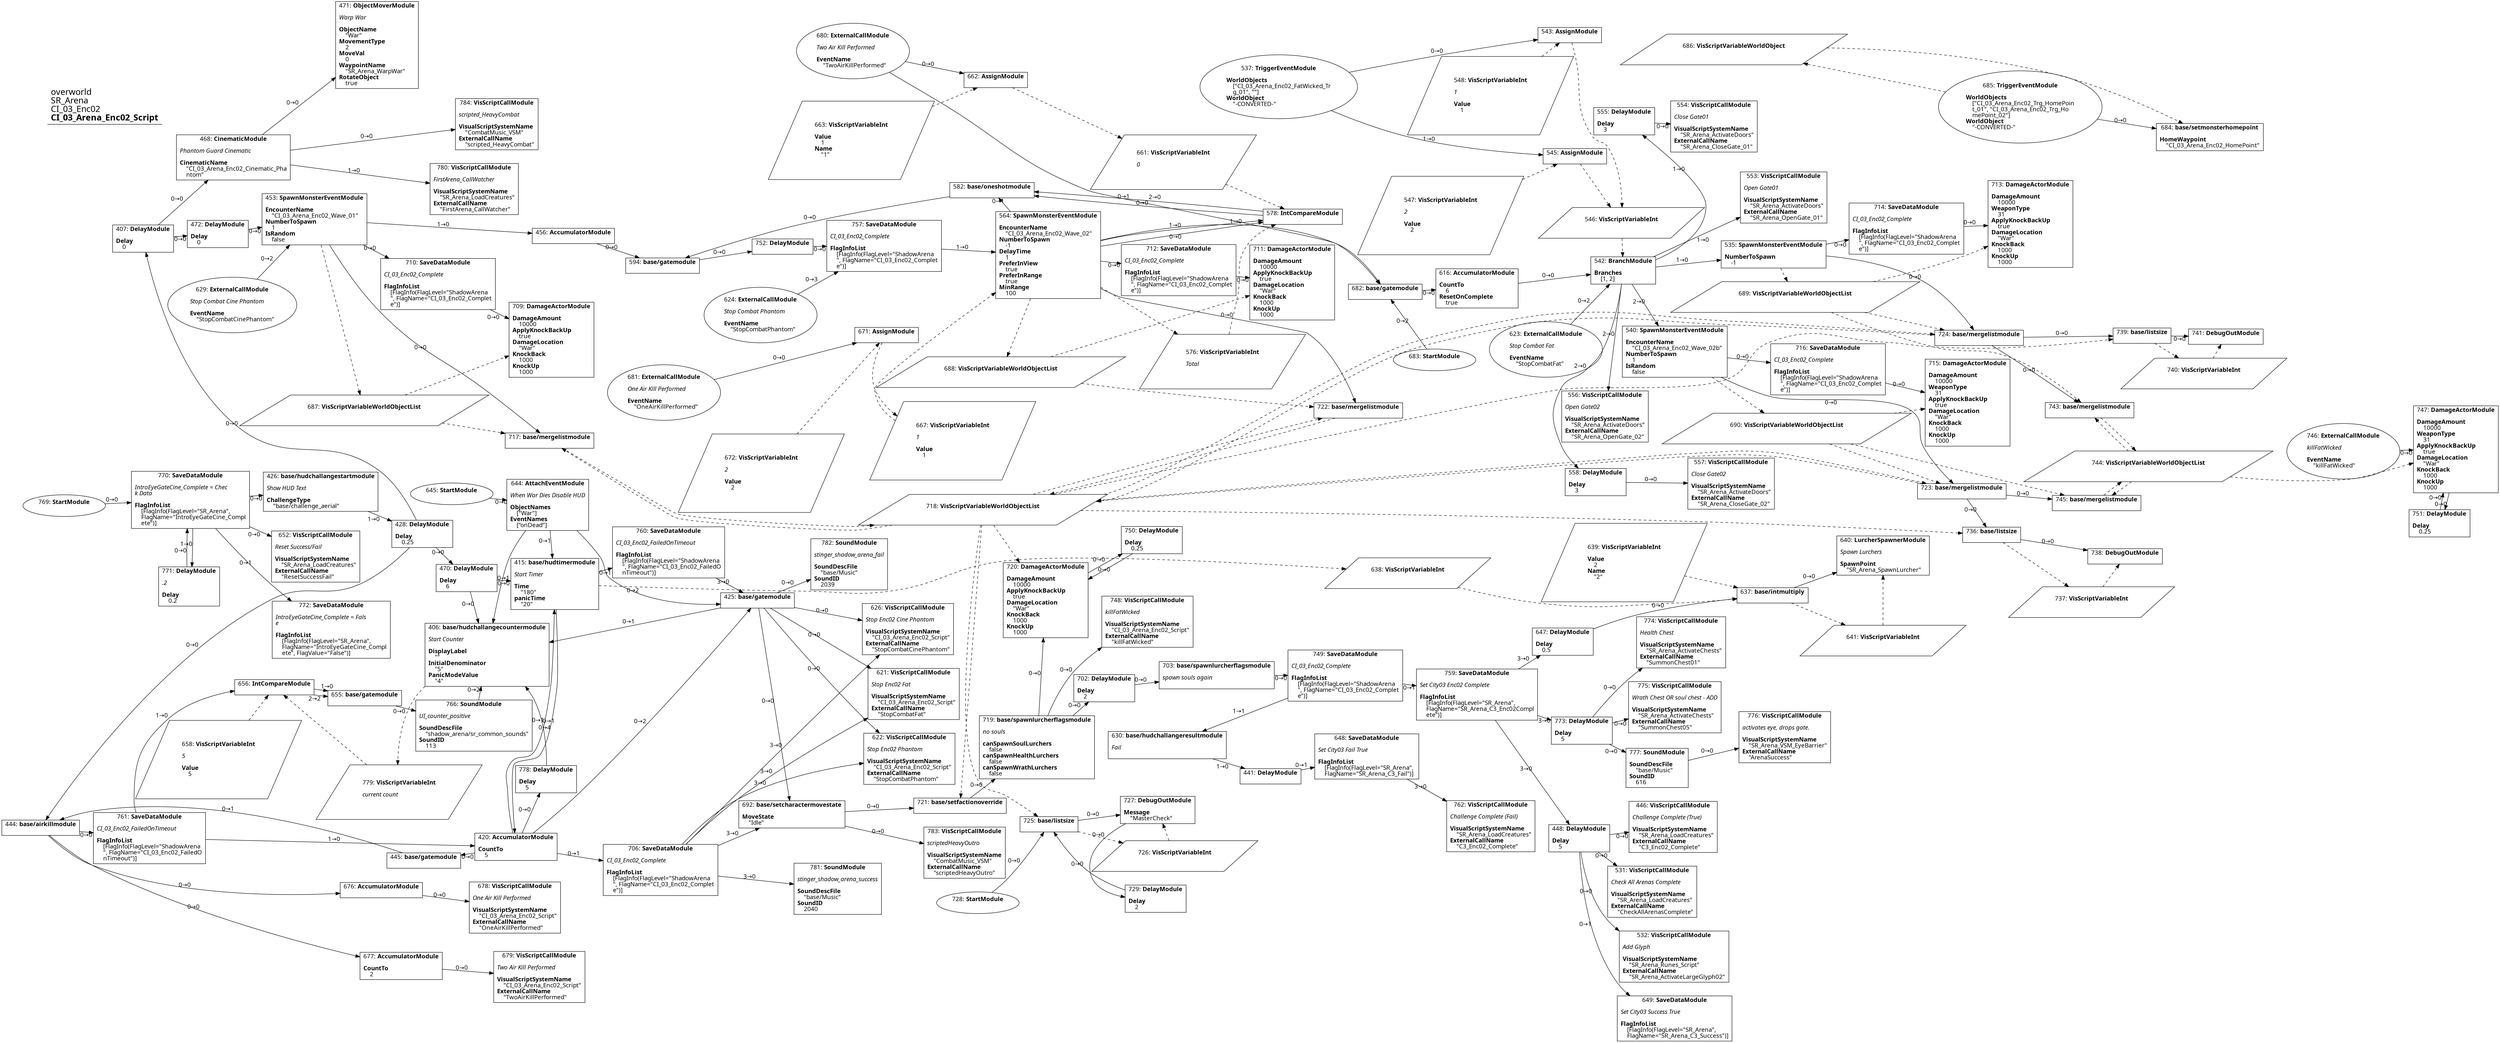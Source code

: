 digraph {
    layout = fdp;
    overlap = prism;
    sep = "+16";
    splines = spline;

    node [ shape = box ];

    graph [ fontname = "Segoe UI" ];
    node [ fontname = "Segoe UI" ];
    edge [ fontname = "Segoe UI" ];

    406 [ label = <406: <b>base/hudchallangecountermodule</b><br/><br/><i>Start Counter<br align="left"/></i><br align="left"/><b>DisplayLabel</b><br align="left"/>    &quot;&quot;<br align="left"/><b>InitialDenominator</b><br align="left"/>    &quot;5&quot;<br align="left"/><b>PanicModeValue</b><br align="left"/>    &quot;4&quot;<br align="left"/>> ];
    406 [ pos = "0.259,-2.6130002!" ];
    406 -> 779 [ style = dashed ];

    407 [ label = <407: <b>DelayModule</b><br/><br/><b>Delay</b><br align="left"/>    0<br align="left"/>> ];
    407 [ pos = "-0.065000005,-1.47!" ];
    407 -> 468 [ label = "0→0" ];
    407 -> 472 [ label = "0→0" ];

    415 [ label = <415: <b>base/hudtimermodule</b><br/><br/><i>Start Timer<br align="left"/></i><br align="left"/><b>Time</b><br align="left"/>    &quot;180&quot;<br align="left"/><b>panicTime</b><br align="left"/>    &quot;20&quot;<br align="left"/>> ];
    415 [ pos = "0.614,-2.4870002!" ];
    415 -> 420 [ label = "0→4" ];
    415 -> 760 [ label = "0→1" ];
    415 -> 638 [ style = dashed ];

    420 [ label = <420: <b>AccumulatorModule</b><br/><br/><b>CountTo</b><br align="left"/>    5<br align="left"/>> ];
    420 [ pos = "0.532,-3.1690001!" ];
    420 -> 445 [ label = "0→0" ];
    420 -> 425 [ label = "0→2" ];
    420 -> 415 [ label = "0→1" ];
    420 -> 706 [ label = "0→1" ];
    420 -> 778 [ label = "0→0" ];

    425 [ label = <425: <b>base/gatemodule</b><br/><br/>> ];
    425 [ pos = "1.2010001,-2.5100002!" ];
    425 -> 406 [ label = "0→1" ];
    425 -> 692 [ label = "0→0" ];
    425 -> 626 [ label = "0→0" ];
    425 -> 621 [ label = "0→0" ];
    425 -> 622 [ label = "0→0" ];
    425 -> 782 [ label = "0→0" ];

    426 [ label = <426: <b>base/hudchallangestartmodule</b><br/><br/><i>Show HUD Text<br align="left"/></i><br align="left"/><b>ChallengeType</b><br align="left"/>    &quot;base/challenge_aerial&quot;<br align="left"/>> ];
    426 [ pos = "-0.596,-2.4640002!" ];
    426 -> 428 [ label = "1→0" ];

    428 [ label = <428: <b>DelayModule</b><br/><br/><b>Delay</b><br align="left"/>    0.25<br align="left"/>> ];
    428 [ pos = "-0.26900002,-2.4870002!" ];
    428 -> 407 [ label = "0→0" ];
    428 -> 444 [ label = "0→0" ];
    428 -> 470 [ label = "0→0" ];

    441 [ label = <441: <b>DelayModule</b><br/><br/>> ];
    441 [ pos = "3.5060003,-3.091!" ];
    441 -> 648 [ label = "0→1" ];

    444 [ label = <444: <b>base/airkillmodule</b><br/><br/>> ];
    444 [ pos = "-0.896,-2.9940002!" ];
    444 -> 676 [ label = "0→0" ];
    444 -> 677 [ label = "0→0" ];
    444 -> 761 [ label = "0→0" ];

    445 [ label = <445: <b>base/gatemodule</b><br/><br/>> ];
    445 [ pos = "-0.177,-3.2760003!" ];
    445 -> 444 [ label = "0→1" ];

    446 [ label = <446: <b>VisScriptCallModule</b><br/><br/><i>Challenge Complete (True)<br align="left"/></i><br align="left"/><b>VisualScriptSystemName</b><br align="left"/>    &quot;SR_Arena_LoadCreatures&quot;<br align="left"/><b>ExternalCallName</b><br align="left"/>    &quot;C3_Enc02_Complete&quot;<br align="left"/>> ];
    446 [ pos = "4.4420004,-3.108!" ];

    448 [ label = <448: <b>DelayModule</b><br/><br/><b>Delay</b><br align="left"/>    5<br align="left"/>> ];
    448 [ pos = "4.1940002,-3.108!" ];
    448 -> 446 [ label = "0→0" ];
    448 -> 531 [ label = "0→0" ];
    448 -> 532 [ label = "0→0" ];
    448 -> 649 [ label = "0→1" ];

    453 [ label = <453: <b>SpawnMonsterEventModule</b><br/><br/><b>EncounterName</b><br align="left"/>    &quot;CI_03_Arena_Enc02_Wave_01&quot;<br align="left"/><b>NumberToSpawn</b><br align="left"/>    1<br align="left"/><b>IsRandom</b><br align="left"/>    false<br align="left"/>> ];
    453 [ pos = "0.314,-1.47!" ];
    453 -> 456 [ label = "1→0" ];
    453 -> 710 [ label = "0→0" ];
    453 -> 717 [ label = "0→0" ];
    453 -> 687 [ style = dashed ];

    456 [ label = <456: <b>AccumulatorModule</b><br/><br/>> ];
    456 [ pos = "0.86200005,-1.493!" ];
    456 -> 594 [ label = "0→0" ];

    468 [ label = <468: <b>CinematicModule</b><br/><br/><i>Phantom Guard Cinematic<br align="left"/></i><br align="left"/><b>CinematicName</b><br align="left"/>    &quot;CI_03_Arena_Enc02_Cinematic_Pha<br align="left"/>    ntom&quot;<br align="left"/>> ];
    468 [ pos = "0.142,-1.302!" ];
    468 -> 471 [ label = "0→0" ];
    468 -> 780 [ label = "1→0" ];
    468 -> 784 [ label = "0→0" ];

    470 [ label = <470: <b>DelayModule</b><br/><br/><b>Delay</b><br align="left"/>    6<br align="left"/>> ];
    470 [ pos = "0.052,-2.4870002!" ];
    470 -> 415 [ label = "0→0" ];
    470 -> 406 [ label = "0→0" ];

    471 [ label = <471: <b>ObjectMoverModule</b><br/><br/><i>Warp War<br align="left"/></i><br align="left"/><b>ObjectName</b><br align="left"/>    &quot;War&quot;<br align="left"/><b>MovementType</b><br align="left"/>    2<br align="left"/><b>MoveVal</b><br align="left"/>    0<br align="left"/><b>WaypointName</b><br align="left"/>    &quot;SR_Arena_WarpWar&quot;<br align="left"/><b>RotateObject</b><br align="left"/>    true<br align="left"/>> ];
    471 [ pos = "0.374,-1.169!" ];

    472 [ label = <472: <b>DelayModule</b><br/><br/><b>Delay</b><br align="left"/>    0<br align="left"/>> ];
    472 [ pos = "0.101,-1.47!" ];
    472 -> 453 [ label = "0→0" ];

    531 [ label = <531: <b>VisScriptCallModule</b><br/><br/><i>Check All Arenas Complete<br align="left"/></i><br align="left"/><b>VisualScriptSystemName</b><br align="left"/>    &quot;SR_Arena_LoadCreatures&quot;<br align="left"/><b>ExternalCallName</b><br align="left"/>    &quot;CheckAllArenasComplete&quot;<br align="left"/>> ];
    531 [ pos = "4.4420004,-3.1980002!" ];

    532 [ label = <532: <b>VisScriptCallModule</b><br/><br/><i>Add Glyph<br align="left"/></i><br align="left"/><b>VisualScriptSystemName</b><br align="left"/>    &quot;SR_Arena_Runes_Script&quot;<br align="left"/><b>ExternalCallName</b><br align="left"/>    &quot;SR_Arena_ActivateLargeGlyph02&quot;<br align="left"/>> ];
    532 [ pos = "4.4420004,-3.292!" ];

    535 [ label = <535: <b>SpawnMonsterEventModule</b><br/><br/><b>NumberToSpawn</b><br align="left"/>    -1<br align="left"/>> ];
    535 [ pos = "4.313,-1.258!" ];
    535 -> 714 [ label = "0→0" ];
    535 -> 724 [ label = "0→0" ];
    535 -> 689 [ style = dashed ];

    537 [ label = <537: <b>TriggerEventModule</b><br/><br/><b>WorldObjects</b><br align="left"/>    [&quot;CI_03_Arena_Enc02_FatWicked_Tr<br align="left"/>    g_01&quot;, &quot;&quot;]<br align="left"/><b>WorldObject</b><br align="left"/>    &quot;-CONVERTED-&quot;<br align="left"/>> ];
    537 [ shape = oval ]
    537 [ pos = "3.2760003,-1.07!" ];
    537 -> 543 [ label = "0→0" ];
    537 -> 545 [ label = "1→0" ];

    540 [ label = <540: <b>SpawnMonsterEventModule</b><br/><br/><b>EncounterName</b><br align="left"/>    &quot;CI_03_Arena_Enc02_Wave_02b&quot;<br align="left"/><b>NumberToSpawn</b><br align="left"/>    1<br align="left"/><b>IsRandom</b><br align="left"/>    false<br align="left"/>> ];
    540 [ pos = "4.3110003,-1.7110001!" ];
    540 -> 716 [ label = "0→0" ];
    540 -> 723 [ label = "0→0" ];
    540 -> 690 [ style = dashed ];

    542 [ label = <542: <b>BranchModule</b><br/><br/><b>Branches</b><br align="left"/>    [1, 2]<br align="left"/>> ];
    542 [ pos = "4.017,-1.5380001!" ];
    542 -> 556 [ label = "2→0" ];
    542 -> 558 [ label = "2→0" ];
    542 -> 540 [ label = "2→0" ];
    542 -> 555 [ label = "1→0" ];
    542 -> 553 [ label = "1→0" ];
    542 -> 535 [ label = "1→0" ];
    546 -> 542 [ style = dashed ];

    543 [ label = <543: <b>AssignModule</b><br/><br/>> ];
    543 [ pos = "3.676,-1.003!" ];
    543 -> 546 [ style = dashed ];
    548 -> 543 [ style = dashed ];

    545 [ label = <545: <b>AssignModule</b><br/><br/>> ];
    545 [ pos = "3.673,-1.205!" ];
    545 -> 546 [ style = dashed ];
    547 -> 545 [ style = dashed ];

    546 [ label = <546: <b>VisScriptVariableInt</b><br/><br/>> ];
    546 [ shape = parallelogram ]
    546 [ pos = "3.8560002,-1.302!" ];

    547 [ label = <547: <b>VisScriptVariableInt</b><br/><br/><i>2<br align="left"/></i><br align="left"/><b>Value</b><br align="left"/>    2<br align="left"/>> ];
    547 [ shape = parallelogram ]
    547 [ pos = "3.5590003,-1.302!" ];

    548 [ label = <548: <b>VisScriptVariableInt</b><br/><br/><i>1<br align="left"/></i><br align="left"/><b>Value</b><br align="left"/>    1<br align="left"/>> ];
    548 [ shape = parallelogram ]
    548 [ pos = "3.5570002,-1.1!" ];

    553 [ label = <553: <b>VisScriptCallModule</b><br/><br/><i>Open Gate01<br align="left"/></i><br align="left"/><b>VisualScriptSystemName</b><br align="left"/>    &quot;SR_Arena_ActivateDoors&quot;<br align="left"/><b>ExternalCallName</b><br align="left"/>    &quot;SR_Arena_OpenGate_01&quot;<br align="left"/>> ];
    553 [ pos = "4.3120003,-1.174!" ];

    554 [ label = <554: <b>VisScriptCallModule</b><br/><br/><i>Close Gate01<br align="left"/></i><br align="left"/><b>VisualScriptSystemName</b><br align="left"/>    &quot;SR_Arena_ActivateDoors&quot;<br align="left"/><b>ExternalCallName</b><br align="left"/>    &quot;SR_Arena_CloseGate_01&quot;<br align="left"/>> ];
    554 [ pos = "4.464,-0.975!" ];

    555 [ label = <555: <b>DelayModule</b><br/><br/><b>Delay</b><br align="left"/>    3<br align="left"/>> ];
    555 [ pos = "4.313,-0.975!" ];
    555 -> 554 [ label = "0→0" ];

    556 [ label = <556: <b>VisScriptCallModule</b><br/><br/><i>Open Gate02<br align="left"/></i><br align="left"/><b>VisualScriptSystemName</b><br align="left"/>    &quot;SR_Arena_ActivateDoors&quot;<br align="left"/><b>ExternalCallName</b><br align="left"/>    &quot;SR_Arena_OpenGate_02&quot;<br align="left"/>> ];
    556 [ pos = "4.3120003,-1.9760001!" ];

    557 [ label = <557: <b>VisScriptCallModule</b><br/><br/><i>Close Gate02<br align="left"/></i><br align="left"/><b>VisualScriptSystemName</b><br align="left"/>    &quot;SR_Arena_ActivateDoors&quot;<br align="left"/><b>ExternalCallName</b><br align="left"/>    &quot;SR_Arena_CloseGate_02&quot;<br align="left"/>> ];
    557 [ pos = "4.4630003,-2.056!" ];

    558 [ label = <558: <b>DelayModule</b><br/><br/><b>Delay</b><br align="left"/>    3<br align="left"/>> ];
    558 [ pos = "4.3120003,-2.056!" ];
    558 -> 557 [ label = "0→0" ];

    564 [ label = <564: <b>SpawnMonsterEventModule</b><br/><br/><b>EncounterName</b><br align="left"/>    &quot;CI_03_Arena_Enc02_Wave_02&quot;<br align="left"/><b>NumberToSpawn</b><br align="left"/>    -1<br align="left"/><b>DelayTime</b><br align="left"/>    1<br align="left"/><b>PreferInView</b><br align="left"/>    true<br align="left"/><b>PreferInRange</b><br align="left"/>    true<br align="left"/><b>MinRange</b><br align="left"/>    100<br align="left"/>> ];
    564 [ pos = "1.991,-1.5150001!" ];
    564 -> 578 [ label = "1→0" ];
    564 -> 582 [ label = "0→1" ];
    564 -> 682 [ label = "1→0" ];
    564 -> 712 [ label = "0→0" ];
    564 -> 722 [ label = "0→0" ];
    564 -> 578 [ label = "0→0" ];
    564 -> 688 [ style = dashed ];
    564 -> 576 [ style = dashed ];
    667 -> 564 [ style = dashed ];

    576 [ label = <576: <b>VisScriptVariableInt</b><br/><br/><i>Total<br align="left"/></i><br align="left"/>> ];
    576 [ shape = parallelogram ]
    576 [ pos = "2.2480001,-1.7270001!" ];

    578 [ label = <578: <b>IntCompareModule</b><br/><br/>> ];
    578 [ pos = "2.4290001,-1.393!" ];
    578 -> 582 [ label = "0→0" ];
    578 -> 582 [ label = "2→0" ];
    576 -> 578 [ style = dashed ];
    661 -> 578 [ style = dashed ];

    582 [ label = <582: <b>base/oneshotmodule</b><br/><br/>> ];
    582 [ pos = "2,-1.3010001!" ];
    582 -> 594 [ label = "0→0" ];

    594 [ label = <594: <b>base/gatemodule</b><br/><br/>> ];
    594 [ pos = "1.3720001,-1.4920001!" ];
    594 -> 752 [ label = "0→0" ];

    616 [ label = <616: <b>AccumulatorModule</b><br/><br/><b>CountTo</b><br align="left"/>    6<br align="left"/><b>ResetOnComplete</b><br align="left"/>    true<br align="left"/>> ];
    616 [ pos = "3.5430002,-1.5380001!" ];
    616 -> 542 [ label = "0→0" ];

    621 [ label = <621: <b>VisScriptCallModule</b><br/><br/><i>Stop Enc02 Fat<br align="left"/></i><br align="left"/><b>VisualScriptSystemName</b><br align="left"/>    &quot;CI_03_Arena_Enc02_Script&quot;<br align="left"/><b>ExternalCallName</b><br align="left"/>    &quot;StopCombatFat&quot;<br align="left"/>> ];
    621 [ pos = "1.5430001,-2.7270002!" ];

    622 [ label = <622: <b>VisScriptCallModule</b><br/><br/><i>Stop Enc02 Phantom<br align="left"/></i><br align="left"/><b>VisualScriptSystemName</b><br align="left"/>    &quot;CI_03_Arena_Enc02_Script&quot;<br align="left"/><b>ExternalCallName</b><br align="left"/>    &quot;StopCombatPhantom&quot;<br align="left"/>> ];
    622 [ pos = "1.544,-2.809!" ];

    623 [ label = <623: <b>ExternalCallModule</b><br/><br/><i>Stop Combat Fat<br align="left"/></i><br align="left"/><b>EventName</b><br align="left"/>    &quot;StopCombatFat&quot;<br align="left"/>> ];
    623 [ shape = oval ]
    623 [ pos = "3.7630002,-1.641!" ];
    623 -> 542 [ label = "0→2" ];

    624 [ label = <624: <b>ExternalCallModule</b><br/><br/><i>Stop Combat Phantom<br align="left"/></i><br align="left"/><b>EventName</b><br align="left"/>    &quot;StopCombatPhantom&quot;<br align="left"/>> ];
    624 [ shape = oval ]
    624 [ pos = "1.514,-1.687!" ];
    624 -> 757 [ label = "0→3" ];

    626 [ label = <626: <b>VisScriptCallModule</b><br/><br/><i>Stop Enc02 Cine Phantom<br align="left"/></i><br align="left"/><b>VisualScriptSystemName</b><br align="left"/>    &quot;CI_03_Arena_Enc02_Script&quot;<br align="left"/><b>ExternalCallName</b><br align="left"/>    &quot;StopCombatCinePhantom&quot;<br align="left"/>> ];
    626 [ pos = "1.5450001,-2.6460001!" ];

    629 [ label = <629: <b>ExternalCallModule</b><br/><br/><i>Stop Combat Cine Phantom<br align="left"/></i><br align="left"/><b>EventName</b><br align="left"/>    &quot;StopCombatCinePhantom&quot;<br align="left"/>> ];
    629 [ shape = oval ]
    629 [ pos = "0.046000004,-1.6750001!" ];
    629 -> 453 [ label = "0→2" ];

    630 [ label = <630: <b>base/hudchallangeresultmodule</b><br/><br/><i>Fail<br align="left"/></i><br align="left"/>> ];
    630 [ pos = "3.193,-3.068!" ];
    630 -> 441 [ label = "1→0" ];

    637 [ label = <637: <b>base/intmultiply</b><br/><br/>> ];
    637 [ pos = "4.454,-2.5640001!" ];
    637 -> 640 [ label = "0→0" ];
    638 -> 637 [ style = dashed ];
    639 -> 637 [ style = dashed ];
    637 -> 641 [ style = dashed ];

    638 [ label = <638: <b>VisScriptVariableInt</b><br/><br/>> ];
    638 [ shape = parallelogram ]
    638 [ pos = "3.2770002,-2.615!" ];

    639 [ label = <639: <b>VisScriptVariableInt</b><br/><br/><b>Value</b><br align="left"/>    2<br align="left"/><b>Name</b><br align="left"/>    &quot;2&quot;<br align="left"/>> ];
    639 [ shape = parallelogram ]
    639 [ pos = "4.2850003,-2.561!" ];

    640 [ label = <640: <b>LurcherSpawnerModule</b><br/><br/><i>Spawn Lurchers<br align="left"/></i><br align="left"/><b>SpawnPoint</b><br align="left"/>    &quot;SR_Arena_SpawnLurcher&quot;<br align="left"/>> ];
    640 [ pos = "4.762,-2.5640001!" ];
    641 -> 640 [ style = dashed ];

    641 [ label = <641: <b>VisScriptVariableInt</b><br/><br/>> ];
    641 [ shape = parallelogram ]
    641 [ pos = "4.642,-2.7050002!" ];

    644 [ label = <644: <b>AttachEventModule</b><br/><br/><i>When War Dies Disable HUD<br align="left"/></i><br align="left"/><b>ObjectNames</b><br align="left"/>    [&quot;War&quot;]<br align="left"/><b>EventNames</b><br align="left"/>    [&quot;onDead&quot;]<br align="left"/>> ];
    644 [ pos = "0.404,-2.282!" ];
    644 -> 425 [ label = "0→2" ];
    644 -> 415 [ label = "0→1" ];
    644 -> 406 [ label = "0→1" ];

    645 [ label = <645: <b>StartModule</b><br/><br/>> ];
    645 [ shape = oval ]
    645 [ pos = "0.18400002,-2.282!" ];
    645 -> 644 [ label = "0→0" ];

    647 [ label = <647: <b>DelayModule</b><br/><br/><b>Delay</b><br align="left"/>    0.5<br align="left"/>> ];
    647 [ pos = "4.183,-2.687!" ];
    647 -> 637 [ label = "0→0" ];

    648 [ label = <648: <b>SaveDataModule</b><br/><br/><i>Set City03 Fail True<br align="left"/></i><br align="left"/><b>FlagInfoList</b><br align="left"/>    [FlagInfo(FlagLevel=&quot;SR_Arena&quot;, <br align="left"/>    FlagName=&quot;SR_Arena_C3_Fail&quot;)]<br align="left"/>> ];
    648 [ pos = "3.68,-3.068!" ];
    648 -> 762 [ label = "3→0" ];

    649 [ label = <649: <b>SaveDataModule</b><br/><br/><i>Set City03 Success True<br align="left"/></i><br align="left"/><b>FlagInfoList</b><br align="left"/>    [FlagInfo(FlagLevel=&quot;SR_Arena&quot;, <br align="left"/>    FlagName=&quot;SR_Arena_C3_Success&quot;)]<br align="left"/>> ];
    649 [ pos = "4.441,-3.3820002!" ];

    652 [ label = <652: <b>VisScriptCallModule</b><br/><br/><i>Reset Success/Fail<br align="left"/></i><br align="left"/><b>VisualScriptSystemName</b><br align="left"/>    &quot;SR_Arena_LoadCreatures&quot;<br align="left"/><b>ExternalCallName</b><br align="left"/>    &quot;ResetSuccessFail&quot;<br align="left"/>> ];
    652 [ pos = "-0.596,-2.575!" ];

    655 [ label = <655: <b>base/gatemodule</b><br/><br/>> ];
    655 [ pos = "-0.15200001,-2.762!" ];
    655 -> 766 [ label = "0→0" ];

    656 [ label = <656: <b>IntCompareModule</b><br/><br/>> ];
    656 [ pos = "-0.37500003,-2.7500002!" ];
    656 -> 655 [ label = "1→0" ];
    656 -> 655 [ label = "2→2" ];
    658 -> 656 [ style = dashed ];
    779 -> 656 [ style = dashed ];

    658 [ label = <658: <b>VisScriptVariableInt</b><br/><br/><i>5<br align="left"/></i><br align="left"/><b>Value</b><br align="left"/>    5<br align="left"/>> ];
    658 [ shape = parallelogram ]
    658 [ pos = "-0.57600003,-2.904!" ];

    661 [ label = <661: <b>VisScriptVariableInt</b><br/><br/><i>0<br align="left"/></i><br align="left"/>> ];
    661 [ shape = parallelogram ]
    661 [ pos = "2.2210002,-1.3290001!" ];

    662 [ label = <662: <b>AssignModule</b><br/><br/>> ];
    662 [ pos = "2.009,-1.138!" ];
    663 -> 662 [ style = dashed ];
    662 -> 661 [ style = dashed ];

    663 [ label = <663: <b>VisScriptVariableInt</b><br/><br/><b>Value</b><br align="left"/>    1<br align="left"/><b>Name</b><br align="left"/>    &quot;1&quot;<br align="left"/>> ];
    663 [ shape = parallelogram ]
    663 [ pos = "1.8490001,-1.235!" ];

    667 [ label = <667: <b>VisScriptVariableInt</b><br/><br/><i>1<br align="left"/></i><br align="left"/><b>Value</b><br align="left"/>    1<br align="left"/>> ];
    667 [ shape = parallelogram ]
    667 [ pos = "1.8310001,-1.889!" ];

    671 [ label = <671: <b>AssignModule</b><br/><br/>> ];
    671 [ pos = "1.6860001,-1.792!" ];
    672 -> 671 [ style = dashed ];
    671 -> 667 [ style = dashed ];

    672 [ label = <672: <b>VisScriptVariableInt</b><br/><br/><i>2<br align="left"/></i><br align="left"/><b>Value</b><br align="left"/>    2<br align="left"/>> ];
    672 [ shape = parallelogram ]
    672 [ pos = "1.5350001,-1.889!" ];

    676 [ label = <676: <b>AccumulatorModule</b><br/><br/>> ];
    676 [ pos = "-0.177,-3.43!" ];
    676 -> 678 [ label = "0→0" ];

    677 [ label = <677: <b>AccumulatorModule</b><br/><br/><b>CountTo</b><br align="left"/>    2<br align="left"/>> ];
    677 [ pos = "-0.17500001,-3.6260002!" ];
    677 -> 679 [ label = "0→0" ];

    678 [ label = <678: <b>VisScriptCallModule</b><br/><br/><i>One Air Kill Performed<br align="left"/></i><br align="left"/><b>VisualScriptSystemName</b><br align="left"/>    &quot;CI_03_Arena_Enc02_Script&quot;<br align="left"/><b>ExternalCallName</b><br align="left"/>    &quot;OneAirKillPerformed&quot;<br align="left"/>> ];
    678 [ pos = "0.054,-3.43!" ];

    679 [ label = <679: <b>VisScriptCallModule</b><br/><br/><i>Two Air Kill Performed<br align="left"/></i><br align="left"/><b>VisualScriptSystemName</b><br align="left"/>    &quot;CI_03_Arena_Enc02_Script&quot;<br align="left"/><b>ExternalCallName</b><br align="left"/>    &quot;TwoAirKillPerformed&quot;<br align="left"/>> ];
    679 [ pos = "0.054,-3.6260002!" ];

    680 [ label = <680: <b>ExternalCallModule</b><br/><br/><i>Two Air Kill Performed<br align="left"/></i><br align="left"/><b>EventName</b><br align="left"/>    &quot;TwoAirKillPerformed&quot;<br align="left"/>> ];
    680 [ shape = oval ]
    680 [ pos = "1.7960001,-0.9850001!" ];
    680 -> 682 [ label = "0→1" ];
    680 -> 662 [ label = "0→0" ];

    681 [ label = <681: <b>ExternalCallModule</b><br/><br/><i>One Air Kill Performed<br align="left"/></i><br align="left"/><b>EventName</b><br align="left"/>    &quot;OneAirKillPerformed&quot;<br align="left"/>> ];
    681 [ shape = oval ]
    681 [ pos = "1.4130001,-1.792!" ];
    681 -> 671 [ label = "0→0" ];

    682 [ label = <682: <b>base/gatemodule</b><br/><br/>> ];
    682 [ pos = "3.364,-1.5380001!" ];
    682 -> 616 [ label = "0→0" ];

    683 [ label = <683: <b>StartModule</b><br/><br/>> ];
    683 [ shape = oval ]
    683 [ pos = "3.1520002,-1.639!" ];
    683 -> 682 [ label = "0→2" ];

    684 [ label = <684: <b>base/setmonsterhomepoint</b><br/><br/><b>HomeWaypoint</b><br align="left"/>    &quot;CI_03_Arena_Enc02_HomePoint&quot;<br align="left"/>> ];
    684 [ pos = "5.5860004,-0.651!" ];
    686 -> 684 [ style = dashed ];

    685 [ label = <685: <b>TriggerEventModule</b><br/><br/><b>WorldObjects</b><br align="left"/>    [&quot;CI_03_Arena_Enc02_Trg_HomePoin<br align="left"/>    t_01&quot;, &quot;CI_03_Arena_Enc02_Trg_Ho<br align="left"/>    mePoint_02&quot;]<br align="left"/><b>WorldObject</b><br align="left"/>    &quot;-CONVERTED-&quot;<br align="left"/>> ];
    685 [ shape = oval ]
    685 [ pos = "5.103,-0.651!" ];
    685 -> 684 [ label = "0→0" ];
    685 -> 686 [ style = dashed ];

    686 [ label = <686: <b>VisScriptVariableWorldObject</b><br/><br/>> ];
    686 [ shape = parallelogram ]
    686 [ pos = "4.466,-0.85200006!" ];

    687 [ label = <687: <b>VisScriptVariableWorldObjectList</b><br/><br/>> ];
    687 [ shape = parallelogram ]
    687 [ pos = "0.33200002,-1.9420002!" ];

    688 [ label = <688: <b>VisScriptVariableWorldObjectList</b><br/><br/>> ];
    688 [ shape = parallelogram ]
    688 [ pos = "2.0470002,-1.7820001!" ];

    689 [ label = <689: <b>VisScriptVariableWorldObjectList</b><br/><br/>> ];
    689 [ shape = parallelogram ]
    689 [ pos = "4.5870004,-1.462!" ];

    690 [ label = <690: <b>VisScriptVariableWorldObjectList</b><br/><br/>> ];
    690 [ shape = parallelogram ]
    690 [ pos = "4.6140003,-1.9120001!" ];

    692 [ label = <692: <b>base/setcharactermovestate</b><br/><br/><b>MoveState</b><br align="left"/>    &quot;Idle&quot;<br align="left"/>> ];
    692 [ pos = "1.4350001,-2.9620001!" ];
    692 -> 721 [ label = "0→0" ];
    692 -> 783 [ label = "0→0" ];

    702 [ label = <702: <b>DelayModule</b><br/><br/><b>Delay</b><br align="left"/>    2<br align="left"/>> ];
    702 [ pos = "2.47,-2.9620001!" ];
    702 -> 703 [ label = "0→0" ];

    703 [ label = <703: <b>base/spawnlurcherflagsmodule</b><br/><br/><i>spawn souls again<br align="left"/></i><br align="left"/>> ];
    703 [ pos = "2.6710002,-2.9620001!" ];
    703 -> 749 [ label = "0→0" ];

    706 [ label = <706: <b>SaveDataModule</b><br/><br/><i>CI_03_Enc02_Complete<br align="left"/></i><br align="left"/><b>FlagInfoList</b><br align="left"/>    [FlagInfo(FlagLevel=&quot;ShadowArena<br align="left"/>    &quot;, FlagName=&quot;CI_03_Enc02_Complet<br align="left"/>    e&quot;)]<br align="left"/>> ];
    706 [ pos = "0.9480001,-3.1460001!" ];
    706 -> 626 [ label = "3→0" ];
    706 -> 621 [ label = "3→0" ];
    706 -> 622 [ label = "3→0" ];
    706 -> 692 [ label = "3→0" ];
    706 -> 781 [ label = "3→0" ];

    709 [ label = <709: <b>DamageActorModule</b><br/><br/><b>DamageAmount</b><br align="left"/>    10000<br align="left"/><b>ApplyKnockBackUp</b><br align="left"/>    true<br align="left"/><b>DamageLocation</b><br align="left"/>    &quot;War&quot;<br align="left"/><b>KnockBack</b><br align="left"/>    1000<br align="left"/><b>KnockUp</b><br align="left"/>    1000<br align="left"/>> ];
    709 [ pos = "0.874,-1.7090001!" ];
    687 -> 709 [ style = dashed ];

    710 [ label = <710: <b>SaveDataModule</b><br/><br/><i>CI_03_Enc02_Complete<br align="left"/></i><br align="left"/><b>FlagInfoList</b><br align="left"/>    [FlagInfo(FlagLevel=&quot;ShadowArena<br align="left"/>    &quot;, FlagName=&quot;CI_03_Enc02_Complet<br align="left"/>    e&quot;)]<br align="left"/>> ];
    710 [ pos = "0.65500003,-1.5990001!" ];
    710 -> 709 [ label = "0→0" ];

    711 [ label = <711: <b>DamageActorModule</b><br/><br/><b>DamageAmount</b><br align="left"/>    10000<br align="left"/><b>ApplyKnockBackUp</b><br align="left"/>    true<br align="left"/><b>DamageLocation</b><br align="left"/>    &quot;War&quot;<br align="left"/><b>KnockBack</b><br align="left"/>    1000<br align="left"/><b>KnockUp</b><br align="left"/>    1000<br align="left"/>> ];
    711 [ pos = "2.641,-1.5970001!" ];
    688 -> 711 [ style = dashed ];

    712 [ label = <712: <b>SaveDataModule</b><br/><br/><i>CI_03_Enc02_Complete<br align="left"/></i><br align="left"/><b>FlagInfoList</b><br align="left"/>    [FlagInfo(FlagLevel=&quot;ShadowArena<br align="left"/>    &quot;, FlagName=&quot;CI_03_Enc02_Complet<br align="left"/>    e&quot;)]<br align="left"/>> ];
    712 [ pos = "2.437,-1.5970001!" ];
    712 -> 711 [ label = "0→0" ];

    713 [ label = <713: <b>DamageActorModule</b><br/><br/><b>DamageAmount</b><br align="left"/>    10000<br align="left"/><b>WeaponType</b><br align="left"/>    31<br align="left"/><b>ApplyKnockBackUp</b><br align="left"/>    true<br align="left"/><b>DamageLocation</b><br align="left"/>    &quot;War&quot;<br align="left"/><b>KnockBack</b><br align="left"/>    1000<br align="left"/><b>KnockUp</b><br align="left"/>    1000<br align="left"/>> ];
    713 [ pos = "4.861,-1.258!" ];
    689 -> 713 [ style = dashed ];

    714 [ label = <714: <b>SaveDataModule</b><br/><br/><i>CI_03_Enc02_Complete<br align="left"/></i><br align="left"/><b>FlagInfoList</b><br align="left"/>    [FlagInfo(FlagLevel=&quot;ShadowArena<br align="left"/>    &quot;, FlagName=&quot;CI_03_Enc02_Complet<br align="left"/>    e&quot;)]<br align="left"/>> ];
    714 [ pos = "4.6540003,-1.258!" ];
    714 -> 713 [ label = "0→0" ];

    715 [ label = <715: <b>DamageActorModule</b><br/><br/><b>DamageAmount</b><br align="left"/>    10000<br align="left"/><b>WeaponType</b><br align="left"/>    31<br align="left"/><b>ApplyKnockBackUp</b><br align="left"/>    true<br align="left"/><b>DamageLocation</b><br align="left"/>    &quot;War&quot;<br align="left"/><b>KnockBack</b><br align="left"/>    1000<br align="left"/><b>KnockUp</b><br align="left"/>    1000<br align="left"/>> ];
    715 [ pos = "4.861,-1.7110001!" ];
    690 -> 715 [ style = dashed ];

    716 [ label = <716: <b>SaveDataModule</b><br/><br/><i>CI_03_Enc02_Complete<br align="left"/></i><br align="left"/><b>FlagInfoList</b><br align="left"/>    [FlagInfo(FlagLevel=&quot;ShadowArena<br align="left"/>    &quot;, FlagName=&quot;CI_03_Enc02_Complet<br align="left"/>    e&quot;)]<br align="left"/>> ];
    716 [ pos = "4.6540003,-1.7110001!" ];
    716 -> 715 [ label = "0→0" ];

    717 [ label = <717: <b>base/mergelistmodule</b><br/><br/>> ];
    717 [ pos = "0.688,-1.8950001!" ];
    717 -> 718 [ style = dashed ];
    718 -> 717 [ style = dashed ];
    687 -> 717 [ style = dashed ];

    718 [ label = <718: <b>VisScriptVariableWorldObjectList</b><br/><br/>> ];
    718 [ shape = parallelogram ]
    718 [ pos = "1.7400001,-2.302!" ];

    719 [ label = <719: <b>base/spawnlurcherflagsmodule</b><br/><br/><i>no souls<br align="left"/></i><br align="left"/><b>canSpawnSoulLurchers</b><br align="left"/>    false<br align="left"/><b>canSpawnHealthLurchers</b><br align="left"/>    false<br align="left"/><b>canSpawnWrathLurchers</b><br align="left"/>    false<br align="left"/>> ];
    719 [ pos = "1.955,-2.9620001!" ];
    719 -> 720 [ label = "0→0" ];
    719 -> 702 [ label = "0→0" ];
    719 -> 748 [ label = "0→0" ];

    720 [ label = <720: <b>DamageActorModule</b><br/><br/><b>DamageAmount</b><br align="left"/>    10000<br align="left"/><b>ApplyKnockBackUp</b><br align="left"/>    true<br align="left"/><b>DamageLocation</b><br align="left"/>    &quot;War&quot;<br align="left"/><b>KnockBack</b><br align="left"/>    1000<br align="left"/><b>KnockUp</b><br align="left"/>    1000<br align="left"/>> ];
    720 [ pos = "2.21,-2.795!" ];
    720 -> 750 [ label = "0→0" ];
    718 -> 720 [ style = dashed ];

    721 [ label = <721: <b>base/setfactionoverride</b><br/><br/>> ];
    721 [ pos = "1.718,-2.9620001!" ];
    721 -> 719 [ label = "0→0" ];
    718 -> 721 [ style = dashed ];

    722 [ label = <722: <b>base/mergelistmodule</b><br/><br/>> ];
    722 [ pos = "2.4350002,-1.751!" ];
    722 -> 718 [ style = dashed ];
    718 -> 722 [ style = dashed ];
    688 -> 722 [ style = dashed ];

    723 [ label = <723: <b>base/mergelistmodule</b><br/><br/>> ];
    723 [ pos = "4.8650002,-1.94!" ];
    723 -> 736 [ label = "0→0" ];
    723 -> 745 [ label = "0→0" ];
    723 -> 718 [ style = dashed ];
    718 -> 723 [ style = dashed ];
    690 -> 723 [ style = dashed ];

    724 [ label = <724: <b>base/mergelistmodule</b><br/><br/>> ];
    724 [ pos = "4.8650002,-1.5350001!" ];
    724 -> 739 [ label = "0→0" ];
    724 -> 743 [ label = "0→0" ];
    724 -> 718 [ style = dashed ];
    718 -> 724 [ style = dashed ];
    689 -> 724 [ style = dashed ];

    725 [ label = <725: <b>base/listsize</b><br/><br/>> ];
    725 [ pos = "2.0300002,-3.1950002!" ];
    725 -> 727 [ label = "0→0" ];
    725 -> 726 [ style = dashed ];
    718 -> 725 [ style = dashed ];

    726 [ label = <726: <b>VisScriptVariableInt</b><br/><br/>> ];
    726 [ shape = parallelogram ]
    726 [ pos = "2.1650002,-3.301!" ];

    727 [ label = <727: <b>DebugOutModule</b><br/><br/><b>Message</b><br align="left"/>    &quot;MasterCheck&quot;<br align="left"/>> ];
    727 [ pos = "2.2810001,-3.1950002!" ];
    727 -> 729 [ label = "0→0" ];
    726 -> 727 [ style = dashed ];

    728 [ label = <728: <b>StartModule</b><br/><br/>> ];
    728 [ shape = oval ]
    728 [ pos = "1.7620001,-3.1950002!" ];
    728 -> 725 [ label = "0→0" ];

    729 [ label = <729: <b>DelayModule</b><br/><br/><b>Delay</b><br align="left"/>    2<br align="left"/>> ];
    729 [ pos = "2.15,-3.4210002!" ];
    729 -> 725 [ label = "0→0" ];

    736 [ label = <736: <b>base/listsize</b><br/><br/>> ];
    736 [ pos = "5.1330004,-2.0530002!" ];
    736 -> 738 [ label = "0→0" ];
    718 -> 736 [ style = dashed ];
    736 -> 737 [ style = dashed ];

    737 [ label = <737: <b>VisScriptVariableInt</b><br/><br/>> ];
    737 [ shape = parallelogram ]
    737 [ pos = "5.23,-2.173!" ];

    738 [ label = <738: <b>DebugOutModule</b><br/><br/>> ];
    738 [ pos = "5.2990003,-2.0530002!" ];
    737 -> 738 [ style = dashed ];

    739 [ label = <739: <b>base/listsize</b><br/><br/>> ];
    739 [ pos = "5.1320004,-1.276!" ];
    739 -> 741 [ label = "0→0" ];
    718 -> 739 [ style = dashed ];
    739 -> 740 [ style = dashed ];

    740 [ label = <740: <b>VisScriptVariableInt</b><br/><br/>> ];
    740 [ shape = parallelogram ]
    740 [ pos = "5.2240005,-1.393!" ];

    741 [ label = <741: <b>DebugOutModule</b><br/><br/>> ];
    741 [ pos = "5.295,-1.276!" ];
    740 -> 741 [ style = dashed ];

    743 [ label = <743: <b>base/mergelistmodule</b><br/><br/>> ];
    743 [ pos = "5.13,-1.47!" ];
    744 -> 743 [ style = dashed ];
    743 -> 744 [ style = dashed ];
    689 -> 743 [ style = dashed ];

    744 [ label = <744: <b>VisScriptVariableWorldObjectList</b><br/><br/>> ];
    744 [ shape = parallelogram ]
    744 [ pos = "5.142,-1.7270001!" ];

    745 [ label = <745: <b>base/mergelistmodule</b><br/><br/>> ];
    745 [ pos = "5.122,-1.8650001!" ];
    744 -> 745 [ style = dashed ];
    745 -> 744 [ style = dashed ];
    690 -> 745 [ style = dashed ];

    746 [ label = <746: <b>ExternalCallModule</b><br/><br/><i>killFatWicked<br align="left"/></i><br align="left"/><b>EventName</b><br align="left"/>    &quot;killFatWicked&quot;<br align="left"/>> ];
    746 [ shape = oval ]
    746 [ pos = "5.366,-1.6300001!" ];
    746 -> 747 [ label = "0→0" ];

    747 [ label = <747: <b>DamageActorModule</b><br/><br/><b>DamageAmount</b><br align="left"/>    10000<br align="left"/><b>WeaponType</b><br align="left"/>    31<br align="left"/><b>ApplyKnockBackUp</b><br align="left"/>    true<br align="left"/><b>DamageLocation</b><br align="left"/>    &quot;War&quot;<br align="left"/><b>KnockBack</b><br align="left"/>    1000<br align="left"/><b>KnockUp</b><br align="left"/>    1000<br align="left"/>> ];
    747 [ pos = "5.5810003,-1.6300001!" ];
    747 -> 751 [ label = "0→0" ];
    744 -> 747 [ style = dashed ];

    748 [ label = <748: <b>VisScriptCallModule</b><br/><br/><i>killFatWicked<br align="left"/></i><br align="left"/><b>VisualScriptSystemName</b><br align="left"/>    &quot;CI_03_Arena_Enc02_Script&quot;<br align="left"/><b>ExternalCallName</b><br align="left"/>    &quot;killFatWicked&quot;<br align="left"/>> ];
    748 [ pos = "2.47,-2.878!" ];

    749 [ label = <749: <b>SaveDataModule</b><br/><br/><i>CI_03_Enc02_Complete<br align="left"/></i><br align="left"/><b>FlagInfoList</b><br align="left"/>    [FlagInfo(FlagLevel=&quot;ShadowArena<br align="left"/>    &quot;, FlagName=&quot;CI_03_Enc02_Complet<br align="left"/>    e&quot;)]<br align="left"/>> ];
    749 [ pos = "2.9280002,-2.9620001!" ];
    749 -> 630 [ label = "1→1" ];
    749 -> 759 [ label = "0→1" ];

    750 [ label = <750: <b>DelayModule</b><br/><br/><b>Delay</b><br align="left"/>    0.25<br align="left"/>> ];
    750 [ pos = "2.22,-2.6120002!" ];
    750 -> 720 [ label = "0→0" ];

    751 [ label = <751: <b>DelayModule</b><br/><br/><b>Delay</b><br align="left"/>    0.25<br align="left"/>> ];
    751 [ pos = "5.5940003,-1.7990001!" ];
    751 -> 747 [ label = "0→0" ];

    752 [ label = <752: <b>DelayModule</b><br/><br/>> ];
    752 [ pos = "1.57,-1.4920001!" ];
    752 -> 757 [ label = "0→0" ];

    757 [ label = <757: <b>SaveDataModule</b><br/><br/><i>CI_03_Enc02_Complete<br align="left"/></i><br align="left"/><b>FlagInfoList</b><br align="left"/>    [FlagInfo(FlagLevel=&quot;ShadowArena<br align="left"/>    &quot;, FlagName=&quot;CI_03_Enc02_Complet<br align="left"/>    e&quot;)]<br align="left"/>> ];
    757 [ pos = "1.7630001,-1.4920001!" ];
    757 -> 564 [ label = "1→0" ];

    759 [ label = <759: <b>SaveDataModule</b><br/><br/><i>Set City03 Enc02 Complete<br align="left"/></i><br align="left"/><b>FlagInfoList</b><br align="left"/>    [FlagInfo(FlagLevel=&quot;SR_Arena&quot;, <br align="left"/>    FlagName=&quot;SR_Arena_C3_Enc02Compl<br align="left"/>    ete&quot;)]<br align="left"/>> ];
    759 [ pos = "3.5470002,-2.858!" ];
    759 -> 448 [ label = "3→0" ];
    759 -> 647 [ label = "3→0" ];
    759 -> 773 [ label = "3→0" ];

    760 [ label = <760: <b>SaveDataModule</b><br/><br/><i>CI_03_Enc02_FailedOnTimeout<br align="left"/></i><br align="left"/><b>FlagInfoList</b><br align="left"/>    [FlagInfo(FlagLevel=&quot;ShadowArena<br align="left"/>    &quot;, FlagName=&quot;CI_03_Enc02_FailedO<br align="left"/>    nTimeout&quot;)]<br align="left"/>> ];
    760 [ pos = "0.97,-2.4640002!" ];
    760 -> 425 [ label = "3→0" ];

    761 [ label = <761: <b>SaveDataModule</b><br/><br/><i>CI_03_Enc02_FailedOnTimeout<br align="left"/></i><br align="left"/><b>FlagInfoList</b><br align="left"/>    [FlagInfo(FlagLevel=&quot;ShadowArena<br align="left"/>    &quot;, FlagName=&quot;CI_03_Enc02_FailedO<br align="left"/>    nTimeout&quot;)]<br align="left"/>> ];
    761 [ pos = "-0.675,-2.9940002!" ];
    761 -> 420 [ label = "1→0" ];
    761 -> 656 [ label = "1→0" ];

    762 [ label = <762: <b>VisScriptCallModule</b><br/><br/><i>Challenge Complete (Fail)<br align="left"/></i><br align="left"/><b>VisualScriptSystemName</b><br align="left"/>    &quot;SR_Arena_LoadCreatures&quot;<br align="left"/><b>ExternalCallName</b><br align="left"/>    &quot;C3_Enc02_Complete&quot;<br align="left"/>> ];
    762 [ pos = "3.8810003,-3.114!" ];

    766 [ label = <766: <b>SoundModule</b><br/><br/><i>UI_counter_positive<br align="left"/></i><br align="left"/><b>SoundDescFile</b><br align="left"/>    &quot;shadow_arena/sr_common_sounds&quot;<br align="left"/><b>SoundID</b><br align="left"/>    113<br align="left"/>> ];
    766 [ pos = "0.027,-2.762!" ];
    766 -> 406 [ label = "0→2" ];

    769 [ label = <769: <b>StartModule</b><br/><br/>> ];
    769 [ shape = oval ]
    769 [ pos = "-1.156,-2.4640002!" ];
    769 -> 770 [ label = "0→0" ];

    770 [ label = <770: <b>SaveDataModule</b><br/><br/><i>IntroEyeGateCine_Complete = Chec<br align="left"/>k Data<br align="left"/></i><br align="left"/><b>FlagInfoList</b><br align="left"/>    [FlagInfo(FlagLevel=&quot;SR_Arena&quot;, <br align="left"/>    FlagName=&quot;IntroEyeGateCine_Compl<br align="left"/>    ete&quot;)]<br align="left"/>> ];
    770 [ pos = "-0.90000004,-2.4640002!" ];
    770 -> 771 [ label = "1→0" ];
    770 -> 772 [ label = "0→1" ];
    770 -> 426 [ label = "0→0" ];
    770 -> 652 [ label = "0→0" ];

    771 [ label = <771: <b>DelayModule</b><br/><br/><i>.2<br align="left"/></i><br align="left"/><b>Delay</b><br align="left"/>    0.2<br align="left"/>> ];
    771 [ pos = "-0.87900007,-2.611!" ];
    771 -> 770 [ label = "0→0" ];

    772 [ label = <772: <b>SaveDataModule</b><br/><br/><i>IntroEyeGateCine_Complete = Fals<br align="left"/>e<br align="left"/></i><br align="left"/><b>FlagInfoList</b><br align="left"/>    [FlagInfo(FlagLevel=&quot;SR_Arena&quot;, <br align="left"/>    FlagName=&quot;IntroEyeGateCine_Compl<br align="left"/>    ete&quot;, FlagValue=&quot;False&quot;)]<br align="left"/>> ];
    772 [ pos = "-0.59400004,-2.6550002!" ];

    773 [ label = <773: <b>DelayModule</b><br/><br/><b>Delay</b><br align="left"/>    5<br align="left"/>> ];
    773 [ pos = "4.1860003,-2.88!" ];
    773 -> 774 [ label = "0→0" ];
    773 -> 775 [ label = "0→0" ];
    773 -> 777 [ label = "0→0" ];

    774 [ label = <774: <b>VisScriptCallModule</b><br/><br/><i>Health Chest<br align="left"/></i><br align="left"/><b>VisualScriptSystemName</b><br align="left"/>    &quot;SR_Arena_ActivateChests&quot;<br align="left"/><b>ExternalCallName</b><br align="left"/>    &quot;SummonChest01&quot;<br align="left"/>> ];
    774 [ pos = "4.421,-2.798!" ];

    775 [ label = <775: <b>VisScriptCallModule</b><br/><br/><i>Wrath Chest OR soul chest - ADD<br align="left"/></i><br align="left"/><b>VisualScriptSystemName</b><br align="left"/>    &quot;SR_Arena_ActivateChests&quot;<br align="left"/><b>ExternalCallName</b><br align="left"/>    &quot;SummonChest05&quot;<br align="left"/>> ];
    775 [ pos = "4.421,-2.88!" ];

    776 [ label = <776: <b>VisScriptCallModule</b><br/><br/><i>activates eye, drops gate.<br align="left"/></i><br align="left"/><b>VisualScriptSystemName</b><br align="left"/>    &quot;SR_Arena_VSM_EyeBarrier&quot;<br align="left"/><b>ExternalCallName</b><br align="left"/>    &quot;ArenaSuccess&quot;<br align="left"/>> ];
    776 [ pos = "4.604,-2.9610002!" ];

    777 [ label = <777: <b>SoundModule</b><br/><br/><b>SoundDescFile</b><br align="left"/>    &quot;base/Music&quot;<br align="left"/><b>SoundID</b><br align="left"/>    616<br align="left"/>> ];
    777 [ pos = "4.4220004,-2.9610002!" ];
    777 -> 776 [ label = "0→0" ];

    778 [ label = <778: <b>DelayModule</b><br/><br/><b>Delay</b><br align="left"/>    5<br align="left"/>> ];
    778 [ pos = "0.34500003,-2.947!" ];
    778 -> 406 [ label = "0→1" ];

    779 [ label = <779: <b>VisScriptVariableInt</b><br/><br/><i>current count<br align="left"/></i><br align="left"/>> ];
    779 [ shape = parallelogram ]
    779 [ pos = "-0.358,-2.943!" ];

    780 [ label = <780: <b>VisScriptCallModule</b><br/><br/><i>FirstArena_CallWatcher<br align="left"/></i><br align="left"/><b>VisualScriptSystemName</b><br align="left"/>    &quot;SR_Arena_LoadCreatures&quot;<br align="left"/><b>ExternalCallName</b><br align="left"/>    &quot;FirstArena_CallWatcher&quot;<br align="left"/>> ];
    780 [ pos = "0.56100005,-1.381!" ];

    781 [ label = <781: <b>SoundModule</b><br/><br/><i>stinger_shadow_arena_success<br align="left"/></i><br align="left"/><b>SoundDescFile</b><br align="left"/>    &quot;base/Music&quot;<br align="left"/><b>SoundID</b><br align="left"/>    2040<br align="left"/>> ];
    781 [ pos = "1.2370001,-3.1920002!" ];

    782 [ label = <782: <b>SoundModule</b><br/><br/><i>stinger_shadow_arena_fail<br align="left"/></i><br align="left"/><b>SoundDescFile</b><br align="left"/>    &quot;base/Music&quot;<br align="left"/><b>SoundID</b><br align="left"/>    2039<br align="left"/>> ];
    782 [ pos = "1.5480001,-2.473!" ];

    783 [ label = <783: <b>VisScriptCallModule</b><br/><br/><i>scriptedHeavyOutro<br align="left"/></i><br align="left"/><b>VisualScriptSystemName</b><br align="left"/>    &quot;CombatMusic_VSM&quot;<br align="left"/><b>ExternalCallName</b><br align="left"/>    &quot;scriptedHeavyOutro&quot;<br align="left"/>> ];
    783 [ pos = "1.72,-3.081!" ];

    784 [ label = <784: <b>VisScriptCallModule</b><br/><br/><i>scripted_HeavyCombat<br align="left"/></i><br align="left"/><b>VisualScriptSystemName</b><br align="left"/>    &quot;CombatMusic_VSM&quot;<br align="left"/><b>ExternalCallName</b><br align="left"/>    &quot;scripted_HeavyCombat&quot;<br align="left"/>> ];
    784 [ pos = "0.564,-1.291!" ];

    title [ pos = "-1.1570001,-0.65000004!" ];
    title [ shape = underline ];
    title [ label = <<font point-size="20">overworld<br align="left"/>SR_Arena<br align="left"/>CI_03_Enc02<br align="left"/><b>CI_03_Arena_Enc02_Script</b><br align="left"/></font>> ];
}

